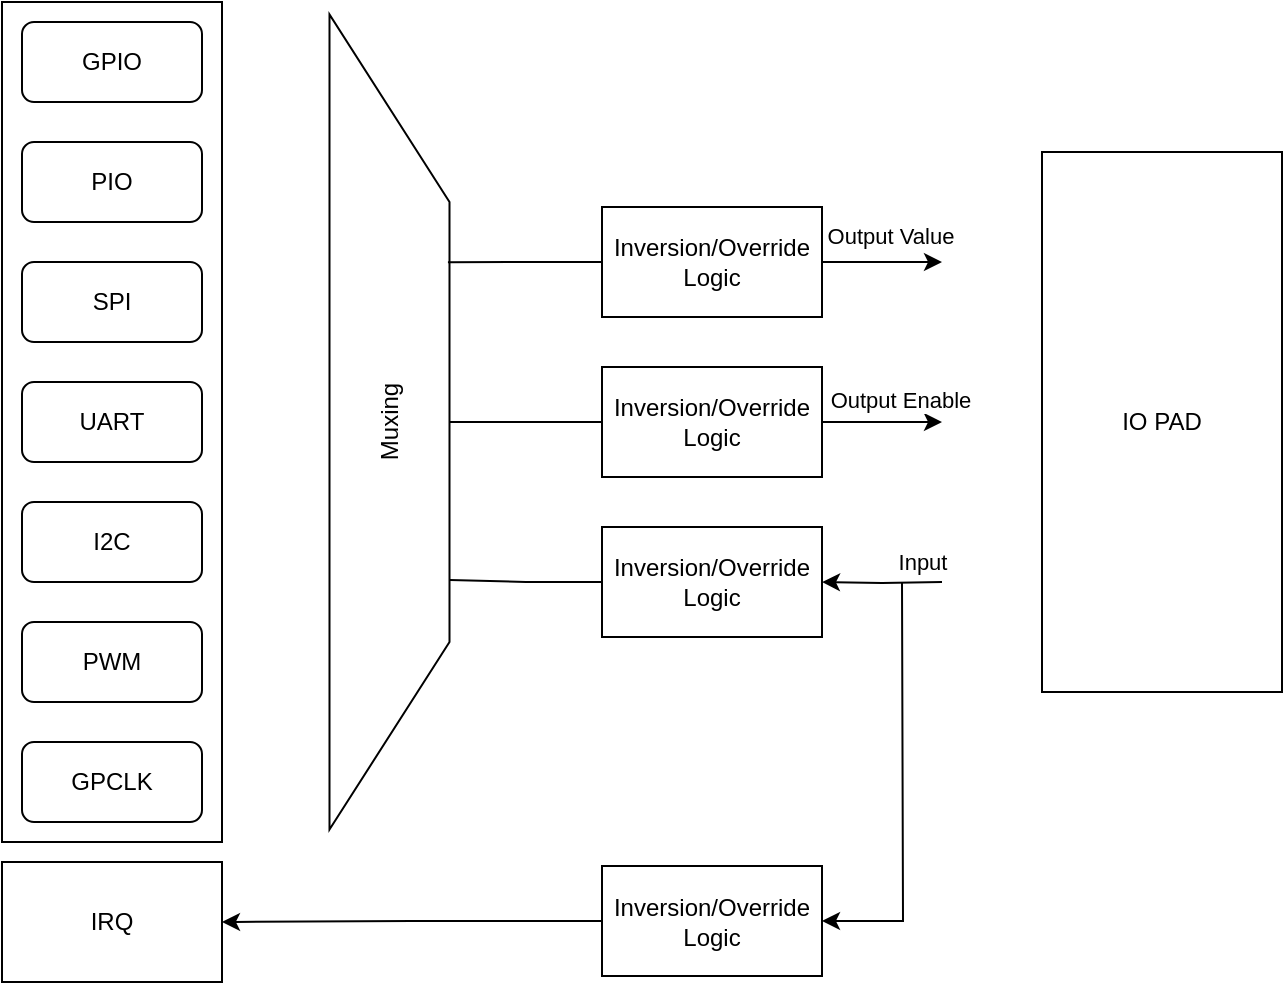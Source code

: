 <mxfile version="22.1.11" type="github">
  <diagram name="Page-1" id="UImN8F6RggUFPWrpkJpI">
    <mxGraphModel dx="1306" dy="765" grid="1" gridSize="10" guides="1" tooltips="1" connect="1" arrows="1" fold="1" page="1" pageScale="1" pageWidth="850" pageHeight="1100" math="0" shadow="0">
      <root>
        <mxCell id="0" />
        <mxCell id="1" parent="0" />
        <mxCell id="ukT0D_zXUrws_9689R1D-16" value="" style="rounded=0;whiteSpace=wrap;html=1;shadow=0;" vertex="1" parent="1">
          <mxGeometry x="50" y="30" width="110" height="420" as="geometry" />
        </mxCell>
        <mxCell id="ukT0D_zXUrws_9689R1D-1" value="GPIO" style="rounded=1;whiteSpace=wrap;html=1;" vertex="1" parent="1">
          <mxGeometry x="60" y="40" width="90" height="40" as="geometry" />
        </mxCell>
        <mxCell id="ukT0D_zXUrws_9689R1D-2" value="PIO" style="rounded=1;whiteSpace=wrap;html=1;" vertex="1" parent="1">
          <mxGeometry x="60" y="100" width="90" height="40" as="geometry" />
        </mxCell>
        <mxCell id="ukT0D_zXUrws_9689R1D-3" value="GPCLK" style="rounded=1;whiteSpace=wrap;html=1;" vertex="1" parent="1">
          <mxGeometry x="60" y="400" width="90" height="40" as="geometry" />
        </mxCell>
        <mxCell id="ukT0D_zXUrws_9689R1D-4" value="PWM" style="rounded=1;whiteSpace=wrap;html=1;" vertex="1" parent="1">
          <mxGeometry x="60" y="340" width="90" height="40" as="geometry" />
        </mxCell>
        <mxCell id="ukT0D_zXUrws_9689R1D-5" value="SPI" style="rounded=1;whiteSpace=wrap;html=1;" vertex="1" parent="1">
          <mxGeometry x="60" y="160" width="90" height="40" as="geometry" />
        </mxCell>
        <mxCell id="ukT0D_zXUrws_9689R1D-6" value="UART" style="rounded=1;whiteSpace=wrap;html=1;" vertex="1" parent="1">
          <mxGeometry x="60" y="220" width="90" height="40" as="geometry" />
        </mxCell>
        <mxCell id="ukT0D_zXUrws_9689R1D-7" value="I2C" style="rounded=1;whiteSpace=wrap;html=1;" vertex="1" parent="1">
          <mxGeometry x="60" y="280" width="90" height="40" as="geometry" />
        </mxCell>
        <mxCell id="ukT0D_zXUrws_9689R1D-8" value="Muxing" style="verticalLabelPosition=middle;verticalAlign=middle;html=1;shape=trapezoid;perimeter=trapezoidPerimeter;whiteSpace=wrap;size=0.23;arcSize=10;flipV=1;labelPosition=center;align=center;rotation=270;flipH=0;" vertex="1" parent="1">
          <mxGeometry x="40" y="210" width="407.5" height="60" as="geometry" />
        </mxCell>
        <mxCell id="ukT0D_zXUrws_9689R1D-21" style="edgeStyle=orthogonalEdgeStyle;rounded=0;orthogonalLoop=1;jettySize=auto;html=1;exitX=1;exitY=0.5;exitDx=0;exitDy=0;" edge="1" parent="1" source="ukT0D_zXUrws_9689R1D-10">
          <mxGeometry relative="1" as="geometry">
            <mxPoint x="520" y="240" as="targetPoint" />
          </mxGeometry>
        </mxCell>
        <mxCell id="ukT0D_zXUrws_9689R1D-23" value="Output Enable" style="edgeLabel;html=1;align=center;verticalAlign=middle;resizable=0;points=[];" vertex="1" connectable="0" parent="ukT0D_zXUrws_9689R1D-21">
          <mxGeometry x="0.308" y="3" relative="1" as="geometry">
            <mxPoint y="-9" as="offset" />
          </mxGeometry>
        </mxCell>
        <mxCell id="ukT0D_zXUrws_9689R1D-26" style="edgeStyle=orthogonalEdgeStyle;rounded=0;orthogonalLoop=1;jettySize=auto;html=1;exitX=0;exitY=0.5;exitDx=0;exitDy=0;endArrow=none;endFill=0;" edge="1" parent="1" source="ukT0D_zXUrws_9689R1D-10" target="ukT0D_zXUrws_9689R1D-8">
          <mxGeometry relative="1" as="geometry" />
        </mxCell>
        <mxCell id="ukT0D_zXUrws_9689R1D-10" value="Inversion/Override&lt;br&gt;Logic" style="rounded=0;whiteSpace=wrap;html=1;" vertex="1" parent="1">
          <mxGeometry x="350" y="212.5" width="110" height="55" as="geometry" />
        </mxCell>
        <mxCell id="ukT0D_zXUrws_9689R1D-11" value="IO PAD" style="rounded=0;whiteSpace=wrap;html=1;" vertex="1" parent="1">
          <mxGeometry x="570" y="105" width="120" height="270" as="geometry" />
        </mxCell>
        <mxCell id="ukT0D_zXUrws_9689R1D-13" value="Inversion/Override&lt;br&gt;Logic" style="rounded=0;whiteSpace=wrap;html=1;" vertex="1" parent="1">
          <mxGeometry x="350" y="292.5" width="110" height="55" as="geometry" />
        </mxCell>
        <mxCell id="ukT0D_zXUrws_9689R1D-28" style="edgeStyle=orthogonalEdgeStyle;rounded=0;orthogonalLoop=1;jettySize=auto;html=1;exitX=1;exitY=0.5;exitDx=0;exitDy=0;endArrow=none;endFill=0;startArrow=classic;startFill=1;" edge="1" parent="1" source="ukT0D_zXUrws_9689R1D-14">
          <mxGeometry relative="1" as="geometry">
            <mxPoint x="500" y="320" as="targetPoint" />
          </mxGeometry>
        </mxCell>
        <mxCell id="ukT0D_zXUrws_9689R1D-30" style="edgeStyle=orthogonalEdgeStyle;rounded=0;orthogonalLoop=1;jettySize=auto;html=1;exitX=0;exitY=0.5;exitDx=0;exitDy=0;entryX=1;entryY=0.5;entryDx=0;entryDy=0;" edge="1" parent="1" source="ukT0D_zXUrws_9689R1D-14" target="ukT0D_zXUrws_9689R1D-15">
          <mxGeometry relative="1" as="geometry" />
        </mxCell>
        <mxCell id="ukT0D_zXUrws_9689R1D-14" value="Inversion/Override&lt;br&gt;Logic" style="rounded=0;whiteSpace=wrap;html=1;" vertex="1" parent="1">
          <mxGeometry x="350" y="462" width="110" height="55" as="geometry" />
        </mxCell>
        <mxCell id="ukT0D_zXUrws_9689R1D-15" value="IRQ" style="rounded=0;whiteSpace=wrap;html=1;" vertex="1" parent="1">
          <mxGeometry x="50" y="460" width="110" height="60" as="geometry" />
        </mxCell>
        <mxCell id="ukT0D_zXUrws_9689R1D-20" style="edgeStyle=orthogonalEdgeStyle;rounded=0;orthogonalLoop=1;jettySize=auto;html=1;exitX=1;exitY=0.5;exitDx=0;exitDy=0;" edge="1" parent="1" source="ukT0D_zXUrws_9689R1D-19">
          <mxGeometry relative="1" as="geometry">
            <mxPoint x="520" y="160" as="targetPoint" />
          </mxGeometry>
        </mxCell>
        <mxCell id="ukT0D_zXUrws_9689R1D-24" value="Output Value" style="edgeLabel;html=1;align=center;verticalAlign=middle;resizable=0;points=[];" vertex="1" connectable="0" parent="ukT0D_zXUrws_9689R1D-20">
          <mxGeometry x="0.142" y="3" relative="1" as="geometry">
            <mxPoint y="-11" as="offset" />
          </mxGeometry>
        </mxCell>
        <mxCell id="ukT0D_zXUrws_9689R1D-19" value="Inversion/Override&lt;br&gt;Logic" style="rounded=0;whiteSpace=wrap;html=1;" vertex="1" parent="1">
          <mxGeometry x="350" y="132.5" width="110" height="55" as="geometry" />
        </mxCell>
        <mxCell id="ukT0D_zXUrws_9689R1D-22" style="edgeStyle=orthogonalEdgeStyle;rounded=0;orthogonalLoop=1;jettySize=auto;html=1;entryX=1;entryY=0.5;entryDx=0;entryDy=0;" edge="1" parent="1" target="ukT0D_zXUrws_9689R1D-13">
          <mxGeometry relative="1" as="geometry">
            <mxPoint x="530" y="250" as="targetPoint" />
            <mxPoint x="520" y="320" as="sourcePoint" />
          </mxGeometry>
        </mxCell>
        <mxCell id="ukT0D_zXUrws_9689R1D-29" value="Input" style="edgeLabel;html=1;align=center;verticalAlign=middle;resizable=0;points=[];" vertex="1" connectable="0" parent="ukT0D_zXUrws_9689R1D-22">
          <mxGeometry x="-0.669" y="1" relative="1" as="geometry">
            <mxPoint y="-11" as="offset" />
          </mxGeometry>
        </mxCell>
        <mxCell id="ukT0D_zXUrws_9689R1D-25" style="edgeStyle=orthogonalEdgeStyle;rounded=0;orthogonalLoop=1;jettySize=auto;html=1;entryX=0.696;entryY=0.013;entryDx=0;entryDy=0;entryPerimeter=0;endArrow=none;endFill=0;" edge="1" parent="1" source="ukT0D_zXUrws_9689R1D-19" target="ukT0D_zXUrws_9689R1D-8">
          <mxGeometry relative="1" as="geometry" />
        </mxCell>
        <mxCell id="ukT0D_zXUrws_9689R1D-27" style="edgeStyle=orthogonalEdgeStyle;rounded=0;orthogonalLoop=1;jettySize=auto;html=1;exitX=0;exitY=0.5;exitDx=0;exitDy=0;entryX=0.306;entryY=-0.004;entryDx=0;entryDy=0;entryPerimeter=0;endArrow=none;endFill=0;" edge="1" parent="1" source="ukT0D_zXUrws_9689R1D-13" target="ukT0D_zXUrws_9689R1D-8">
          <mxGeometry relative="1" as="geometry" />
        </mxCell>
      </root>
    </mxGraphModel>
  </diagram>
</mxfile>
